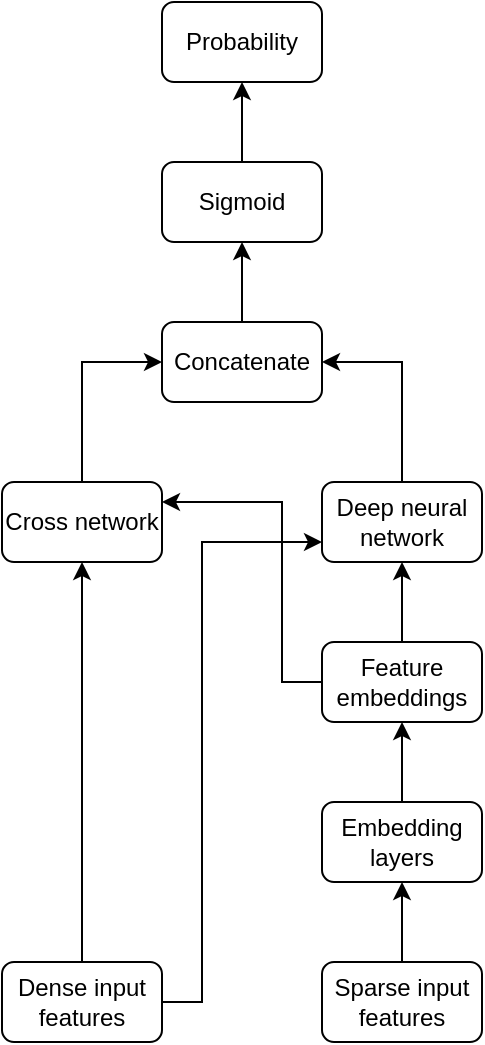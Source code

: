 <mxfile scale="1" border="0" version="28.2.3">
  <diagram id="JIO4U5yVURzNJD8ckPtT" name="Page-1">
    <mxGraphModel dx="976" dy="565" grid="1" gridSize="10" guides="1" tooltips="1" connect="1" arrows="1" fold="1" page="1" pageScale="1" pageWidth="850" pageHeight="1100" math="0" shadow="0">
      <root>
        <mxCell id="0" />
        <mxCell id="1" parent="0" />
        <mxCell id="o-LIAZ32F6d0INhi9wxW-14" style="edgeStyle=orthogonalEdgeStyle;rounded=0;orthogonalLoop=1;jettySize=auto;html=1;exitX=0.5;exitY=0;exitDx=0;exitDy=0;entryX=0.5;entryY=1;entryDx=0;entryDy=0;" edge="1" parent="1" source="o-LIAZ32F6d0INhi9wxW-2" target="o-LIAZ32F6d0INhi9wxW-7">
          <mxGeometry relative="1" as="geometry" />
        </mxCell>
        <mxCell id="o-LIAZ32F6d0INhi9wxW-18" style="edgeStyle=orthogonalEdgeStyle;rounded=0;orthogonalLoop=1;jettySize=auto;html=1;exitX=1;exitY=0.5;exitDx=0;exitDy=0;entryX=0;entryY=0.75;entryDx=0;entryDy=0;" edge="1" parent="1" source="o-LIAZ32F6d0INhi9wxW-2" target="o-LIAZ32F6d0INhi9wxW-6">
          <mxGeometry relative="1" as="geometry">
            <Array as="points">
              <mxPoint x="220" y="540" />
              <mxPoint x="220" y="310" />
            </Array>
          </mxGeometry>
        </mxCell>
        <mxCell id="o-LIAZ32F6d0INhi9wxW-2" value="Dense input features" style="rounded=1;whiteSpace=wrap;html=1;" vertex="1" parent="1">
          <mxGeometry x="120" y="520" width="80" height="40" as="geometry" />
        </mxCell>
        <mxCell id="o-LIAZ32F6d0INhi9wxW-13" style="edgeStyle=orthogonalEdgeStyle;rounded=0;orthogonalLoop=1;jettySize=auto;html=1;exitX=0.5;exitY=0;exitDx=0;exitDy=0;entryX=0.5;entryY=1;entryDx=0;entryDy=0;" edge="1" parent="1" source="o-LIAZ32F6d0INhi9wxW-3" target="o-LIAZ32F6d0INhi9wxW-6">
          <mxGeometry relative="1" as="geometry" />
        </mxCell>
        <mxCell id="o-LIAZ32F6d0INhi9wxW-17" style="edgeStyle=orthogonalEdgeStyle;rounded=0;orthogonalLoop=1;jettySize=auto;html=1;exitX=0;exitY=0.5;exitDx=0;exitDy=0;entryX=1;entryY=0.25;entryDx=0;entryDy=0;" edge="1" parent="1" source="o-LIAZ32F6d0INhi9wxW-3" target="o-LIAZ32F6d0INhi9wxW-7">
          <mxGeometry relative="1" as="geometry">
            <Array as="points">
              <mxPoint x="260" y="380" />
              <mxPoint x="260" y="290" />
            </Array>
          </mxGeometry>
        </mxCell>
        <mxCell id="o-LIAZ32F6d0INhi9wxW-3" value="Feature embeddings" style="rounded=1;whiteSpace=wrap;html=1;" vertex="1" parent="1">
          <mxGeometry x="280" y="360" width="80" height="40" as="geometry" />
        </mxCell>
        <mxCell id="o-LIAZ32F6d0INhi9wxW-12" style="edgeStyle=orthogonalEdgeStyle;rounded=0;orthogonalLoop=1;jettySize=auto;html=1;exitX=0.5;exitY=0;exitDx=0;exitDy=0;entryX=0.5;entryY=1;entryDx=0;entryDy=0;" edge="1" parent="1" source="o-LIAZ32F6d0INhi9wxW-4" target="o-LIAZ32F6d0INhi9wxW-3">
          <mxGeometry relative="1" as="geometry" />
        </mxCell>
        <mxCell id="o-LIAZ32F6d0INhi9wxW-4" value="Embedding layers" style="rounded=1;whiteSpace=wrap;html=1;" vertex="1" parent="1">
          <mxGeometry x="280" y="440" width="80" height="40" as="geometry" />
        </mxCell>
        <mxCell id="o-LIAZ32F6d0INhi9wxW-11" style="edgeStyle=orthogonalEdgeStyle;rounded=0;orthogonalLoop=1;jettySize=auto;html=1;exitX=0.5;exitY=0;exitDx=0;exitDy=0;entryX=0.5;entryY=1;entryDx=0;entryDy=0;" edge="1" parent="1" source="o-LIAZ32F6d0INhi9wxW-5" target="o-LIAZ32F6d0INhi9wxW-4">
          <mxGeometry relative="1" as="geometry" />
        </mxCell>
        <mxCell id="o-LIAZ32F6d0INhi9wxW-5" value="Sparse input features" style="rounded=1;whiteSpace=wrap;html=1;" vertex="1" parent="1">
          <mxGeometry x="280" y="520" width="80" height="40" as="geometry" />
        </mxCell>
        <mxCell id="o-LIAZ32F6d0INhi9wxW-20" style="edgeStyle=orthogonalEdgeStyle;rounded=0;orthogonalLoop=1;jettySize=auto;html=1;exitX=0.5;exitY=0;exitDx=0;exitDy=0;entryX=1;entryY=0.5;entryDx=0;entryDy=0;" edge="1" parent="1" source="o-LIAZ32F6d0INhi9wxW-6" target="o-LIAZ32F6d0INhi9wxW-8">
          <mxGeometry relative="1" as="geometry" />
        </mxCell>
        <mxCell id="o-LIAZ32F6d0INhi9wxW-6" value="Deep neural network" style="rounded=1;whiteSpace=wrap;html=1;" vertex="1" parent="1">
          <mxGeometry x="280" y="280" width="80" height="40" as="geometry" />
        </mxCell>
        <mxCell id="o-LIAZ32F6d0INhi9wxW-19" style="edgeStyle=orthogonalEdgeStyle;rounded=0;orthogonalLoop=1;jettySize=auto;html=1;exitX=0.5;exitY=0;exitDx=0;exitDy=0;entryX=0;entryY=0.5;entryDx=0;entryDy=0;" edge="1" parent="1" source="o-LIAZ32F6d0INhi9wxW-7" target="o-LIAZ32F6d0INhi9wxW-8">
          <mxGeometry relative="1" as="geometry" />
        </mxCell>
        <mxCell id="o-LIAZ32F6d0INhi9wxW-7" value="Cross network" style="rounded=1;whiteSpace=wrap;html=1;" vertex="1" parent="1">
          <mxGeometry x="120" y="280" width="80" height="40" as="geometry" />
        </mxCell>
        <mxCell id="o-LIAZ32F6d0INhi9wxW-21" style="edgeStyle=orthogonalEdgeStyle;rounded=0;orthogonalLoop=1;jettySize=auto;html=1;exitX=0.5;exitY=0;exitDx=0;exitDy=0;entryX=0.5;entryY=1;entryDx=0;entryDy=0;" edge="1" parent="1" source="o-LIAZ32F6d0INhi9wxW-8" target="o-LIAZ32F6d0INhi9wxW-9">
          <mxGeometry relative="1" as="geometry" />
        </mxCell>
        <mxCell id="o-LIAZ32F6d0INhi9wxW-8" value="Concatenate" style="rounded=1;whiteSpace=wrap;html=1;" vertex="1" parent="1">
          <mxGeometry x="200" y="200" width="80" height="40" as="geometry" />
        </mxCell>
        <mxCell id="o-LIAZ32F6d0INhi9wxW-22" style="edgeStyle=orthogonalEdgeStyle;rounded=0;orthogonalLoop=1;jettySize=auto;html=1;exitX=0.5;exitY=0;exitDx=0;exitDy=0;entryX=0.5;entryY=1;entryDx=0;entryDy=0;" edge="1" parent="1" source="o-LIAZ32F6d0INhi9wxW-9" target="o-LIAZ32F6d0INhi9wxW-10">
          <mxGeometry relative="1" as="geometry" />
        </mxCell>
        <mxCell id="o-LIAZ32F6d0INhi9wxW-9" value="Sigmoid" style="rounded=1;whiteSpace=wrap;html=1;" vertex="1" parent="1">
          <mxGeometry x="200" y="120" width="80" height="40" as="geometry" />
        </mxCell>
        <mxCell id="o-LIAZ32F6d0INhi9wxW-10" value="Probability" style="rounded=1;whiteSpace=wrap;html=1;" vertex="1" parent="1">
          <mxGeometry x="200" y="40" width="80" height="40" as="geometry" />
        </mxCell>
      </root>
    </mxGraphModel>
  </diagram>
</mxfile>

